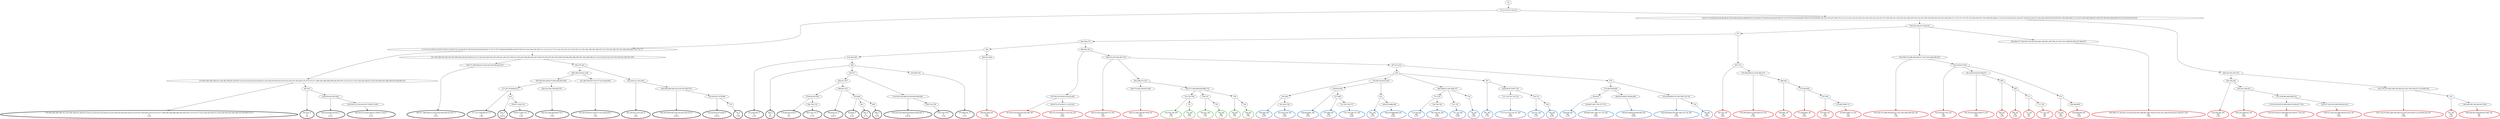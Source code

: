 digraph T {
	{
		rank=same
		179 [penwidth=3,colorscheme=set19,color=0,label="179;182;184;186;189;191;193;196;198;201;206;207;210;212;218;223;225;228;231;233;236;239;240;243;245;253;255;257;263;265;270;272;275;277;280;282;284;286;289;292;305;307;313;315;317;321;324;326;329;331;334;338;340;343;348;349;353;359;365;375_P\nP\n1.2%"]
		177 [penwidth=3,colorscheme=set19,color=0,label="387;410_P\nP\n3%"]
		175 [penwidth=3,colorscheme=set19,color=0,label="428;434;450;455;462_P\nP\n6.1%"]
		173 [penwidth=3,colorscheme=set19,color=0,label="493;505;515;524;550;557;599;611;642_P\nP\n6.1%"]
		170 [penwidth=3,colorscheme=set19,color=0,label="360;377;389;406;412;422;430;436;446;452;457_P\nP\n5.5%"]
		165 [penwidth=3,colorscheme=set19,color=0,label="517;527;559;600;613_P\nP\n1.8%"]
		163 [penwidth=3,colorscheme=set19,color=0,label="633_P\nP\n0.61%"]
		161 [penwidth=3,colorscheme=set19,color=0,label="659;671;692;701_P\nP\n5.5%"]
		159 [penwidth=3,colorscheme=set19,color=0,label="526;535;544;558;566;578_P\nP\n5.5%"]
		157 [penwidth=3,colorscheme=set19,color=0,label="451;483;500;507;525;577;612;644;658_P\nP\n7.9%"]
		155 [penwidth=3,colorscheme=set19,color=0,label="401;405;411;435;444_P\nP\n4.9%"]
		153 [penwidth=3,colorscheme=set19,color=0,label="482;494;499;506;516;534;543;565;576_P\nP\n0.61%"]
		151 [penwidth=3,colorscheme=set19,color=0,label="622;643;657;670;680_P\nP\n0.61%"]
		149 [penwidth=3,colorscheme=set19,color=0,label="716_P\nP\n7.9%"]
		142 [penwidth=3,colorscheme=set19,color=0,label="414;420;440_P\nP\n1.2%"]
		140 [penwidth=3,colorscheme=set19,color=0,label="458_P\nP\n3%"]
		136 [penwidth=3,colorscheme=set19,color=0,label="579;602;623;636_P\nP\n3%"]
		134 [penwidth=3,colorscheme=set19,color=0,label="662;703;710_P\nP\n6.1%"]
		132 [penwidth=3,colorscheme=set19,color=0,label="589;601;615_P\nP\n0.61%"]
		130 [penwidth=3,colorscheme=set19,color=0,label="635;646_P\nP\n4.3%"]
		128 [penwidth=3,colorscheme=set19,color=0,label="661_P\nP\n6.7%"]
		126 [penwidth=3,colorscheme=set19,color=0,label="682_P\nP\n5.5%"]
		124 [penwidth=3,colorscheme=set19,color=0,label="518;528;536;588;614;634;645;660;681_P\nP\n0.61%"]
		122 [penwidth=3,colorscheme=set19,color=0,label="693;702;709_P\nP\n5.5%"]
		120 [penwidth=3,colorscheme=set19,color=0,label="476;485;501_P\nP\n6.1%"]
		117 [penwidth=3,colorscheme=set19,color=1,label="354;356;362_M1\nM1\n1.2%"]
		115 [penwidth=3,colorscheme=set19,color=1,label="383;391;399;423_M1\nM1\n0.6%"]
		112 [penwidth=3,colorscheme=set19,color=1,label="519;530;538;553;568;580;591;604;617;704_M1\nM1\n6%"]
		110 [penwidth=3,colorscheme=set19,color=1,label="529;537;545;552;560;590;603;616_M1\nM1\n5.4%"]
		108 [penwidth=3,colorscheme=set19,color=1,label="361;370;378;382;390;395;402;437;447;453;459;471;478;490;520_M1\nM1\n1.8%"]
		106 [penwidth=3,colorscheme=set19,color=1,label="531_M1\nM1\n2.4%"]
		104 [penwidth=3,colorscheme=set19,color=1,label="546;569;581;592;605;647;683_M1\nM1\n6%"]
		102 [penwidth=3,colorscheme=set19,color=1,label="355;358;374;386;394;404;417;427;443;466;480;503_M1\nM1\n1.2%"]
		100 [penwidth=3,colorscheme=set19,color=1,label="532;539;547;554_M1\nM1\n1.8%"]
		98 [penwidth=3,colorscheme=set19,color=1,label="561;593;618;625;648;672_M1\nM1\n3.6%"]
		96 [penwidth=3,colorscheme=set19,color=1,label="685_M1\nM1\n1.8%"]
		94 [penwidth=3,colorscheme=set19,color=1,label="695_M1\nM1\n0.6%"]
		92 [penwidth=3,colorscheme=set19,color=1,label="711_M1\nM1\n6%"]
		90 [penwidth=3,colorscheme=set19,color=1,label="717;723_M1\nM1\n6%"]
		88 [penwidth=3,colorscheme=set19,color=1,label="570_M1\nM1\n1.8%"]
		86 [penwidth=3,colorscheme=set19,color=1,label="624;684;694_M1\nM1\n5.4%"]
		83 [penwidth=3,colorscheme=set19,color=1,label="397;403;416;426;433;442;449_M1\nM1\n3%"]
		81 [penwidth=3,colorscheme=set19,color=1,label="465;472;479;502;511;522;542_M1\nM1\n6.6%"]
		79 [penwidth=3,colorscheme=set19,color=1,label="400;415;425;454;467;473_M1\nM1\n1.8%"]
		76 [penwidth=3,colorscheme=set19,color=1,label="540;572;582;595;607;649_M1\nM1\n5.4%"]
		74 [penwidth=3,colorscheme=set19,color=1,label="409;441;448_M1\nM1\n7.8%"]
		72 [penwidth=3,colorscheme=set19,color=1,label="367;372_M1\nM1\n4.8%"]
		70 [penwidth=3,colorscheme=set19,color=1,label="379;396;408;413;439;460;474_M1\nM1\n0.6%"]
		68 [penwidth=3,colorscheme=set19,color=1,label="486;492_M1\nM1\n0.6%"]
		66 [penwidth=3,colorscheme=set19,color=1,label="573;584;608_M1\nM1\n4.2%"]
		64 [penwidth=3,colorscheme=set19,color=1,label="637;650_M1\nM1\n0.6%"]
		62 [penwidth=3,colorscheme=set19,color=1,label="674;687;696;712_M1\nM1\n5.4%"]
		60 [penwidth=3,colorscheme=set19,color=1,label="363;366;371;392;407;419;424;432;461;468;481;487;504;514;521;541;548;563;583;627;663;673_M1\nM1\n7.2%"]
		56 [penwidth=3,colorscheme=set19,color=2,label="556;564_M2\nM2\n6.4%"]
		54 [penwidth=3,colorscheme=set19,color=2,label="621;655;728_M2\nM2\n6.4%"]
		51 [penwidth=3,colorscheme=set19,color=2,label="639;652;665_M2\nM2\n4.3%"]
		49 [penwidth=3,colorscheme=set19,color=2,label="677;689_M2\nM2\n2.1%"]
		47 [penwidth=3,colorscheme=set19,color=2,label="714;720;726;737_M2\nM2\n6.4%"]
		45 [penwidth=3,colorscheme=set19,color=2,label="651_M2\nM2\n2.1%"]
		43 [penwidth=3,colorscheme=set19,color=2,label="664;676;688;698_M2\nM2\n6.4%"]
		40 [penwidth=3,colorscheme=set19,color=2,label="715;729_M2\nM2\n2.1%"]
		38 [penwidth=3,colorscheme=set19,color=2,label="736;738;742_M2\nM2\n6.4%"]
		36 [penwidth=3,colorscheme=set19,color=2,label="721;735_M2\nM2\n6.4%"]
		34 [penwidth=3,colorscheme=set19,color=2,label="734_M2\nM2\n6.4%"]
		32 [penwidth=3,colorscheme=set19,color=2,label="597_M2\nM2\n2.1%"]
		29 [penwidth=3,colorscheme=set19,color=2,label="713;719;725;732;741_M2\nM2\n6.4%"]
		27 [penwidth=3,colorscheme=set19,color=2,label="724;731_M2\nM2\n2.1%"]
		25 [penwidth=3,colorscheme=set19,color=2,label="740_M2\nM2\n6.4%"]
		21 [penwidth=3,colorscheme=set19,color=2,label="620;630_M2\nM2\n2.1%"]
		19 [penwidth=3,colorscheme=set19,color=2,label="654;667;691;706;727;733_M2\nM2\n6.4%"]
		17 [penwidth=3,colorscheme=set19,color=2,label="640;653;666;678;690;699_M2\nM2\n8.5%"]
		15 [penwidth=3,colorscheme=set19,color=2,label="632;656;669;679;700;708;722;730_M2\nM2\n2.1%"]
		13 [penwidth=3,colorscheme=set19,color=2,label="739_M2\nM2\n8.5%"]
		10 [penwidth=3,colorscheme=set19,color=3,label="743;745;748_M3\nM3\n17%"]
		8 [penwidth=3,colorscheme=set19,color=3,label="751_M3\nM3\n17%"]
		6 [penwidth=3,colorscheme=set19,color=3,label="744;747_M3\nM3\n17%"]
		4 [penwidth=3,colorscheme=set19,color=3,label="750_M3\nM3\n17%"]
		2 [penwidth=3,colorscheme=set19,color=3,label="746_M3\nM3\n17%"]
		0 [penwidth=3,colorscheme=set19,color=3,label="749_M3\nM3\n17%"]
	}
	183 [label="GL"]
	182 [label="0;1;2;3;4;5;6;7;8;9;10"]
	181 [label="11;12;13;15;18;21;23;24;27;30;31;34;36;37;41;42;44;45;47;50;52;55;60;63;65;66;69;71;74;75;76;77;80;83;85;88;90;92;95;97;99;101;102;104;106;108;111;112;114;117;121;122;124;125;127;128;130;131;134;136;138;144;146;147;151;153;154;156;157;161;163;164;166;170;174;177"]
	180 [label="179;182;184;186;189;191;193;196;198;201;206;207;210;212;218;223;225;228;231;233;236;239;240;243;245;253;255;257;263;265;270;272;275;277;280;282;284;286;289;292;305;307;313;315;317;321;324;326;329;331;334;338;340;343;348;349;353;359;365;375"]
	178 [label="387;410"]
	176 [label="428;434;450;455;462"]
	174 [label="493;505;515;524;550;557;599;611;642"]
	172 [label="181;185;188;190;192;194;197;200;202;203;204;209;214;217;220;222;226;230;235;238;241;244;247;249;251;252;254;258;260;262;267;269;276;278;279;281;287;290;293;294;296;298;299;301;302;306;308;311;314;318;320;322;327;335;339;341;344;347;350"]
	171 [label="360;377;389;406;412;422;430;436;446;452;457"]
	169 [label="369;376;381"]
	168 [label="388;398;418;421;429"]
	167 [label="445;456;463;469;475;484;488;495;508"]
	166 [label="517;527;559;600;613"]
	164 [label="633"]
	162 [label="659;671;692;701"]
	160 [label="526;535;544;558;566;578"]
	158 [label="451;483;500;507;525;577;612;644;658"]
	156 [label="401;405;411;435;444"]
	154 [label="482;494;499;506;516;534;543;565;576"]
	152 [label="622;643;657;670;680"]
	150 [label="716"]
	148 [label="14;16;17;19;20;22;25;26;28;29;32;33;35;38;39;40;43;46;48;49;51;53;54;56;57;58;59;61;62;64;67;68;70;72;73;78;79;81;82;84;86;87;89;91;93;94;96;98;100;103;105;107;109;110;113;115;116;118;119;120;123;126;129;132;133;135;137;139;140;141;142;143;145;148;149;150;152;155;158;159;160;162;165;167;168;169;171;172;173;175;176;178;180;183;187;195;199;205;208;211;213;215;216;219;221;224;227;229;232;234;237;242;246;248;250;256;259;261;264;266;268;271;273;274;283;285;288;291;295;297;300;303;304;309;310;312;316;319;323;325"]
	147 [label="330;332;336;337;346;352"]
	146 [label="357"]
	145 [label="364;368;373"]
	144 [label="384"]
	143 [label="414;420;440"]
	141 [label="458"]
	139 [label="470;477"]
	138 [label="509;551;567"]
	137 [label="579;602;623;636"]
	135 [label="662;703;710"]
	133 [label="589;601;615"]
	131 [label="635;646"]
	129 [label="661"]
	127 [label="682"]
	125 [label="518;528;536;588;614;634;645;660;681"]
	123 [label="693;702;709"]
	121 [label="476;485;501"]
	119 [label="328;333;342;345;351"]
	118 [label="354;356;362"]
	116 [label="383;391;399;423"]
	114 [label="431;438;464;489;496;510"]
	113 [label="519;530;538;553;568;580;591;604;617;704"]
	111 [label="529;537;545;552;560;590;603;616"]
	109 [label="361;370;378;382;390;395;402;437;447;453;459;471;478;490;520"]
	107 [label="531"]
	105 [label="546;569;581;592;605;647;683"]
	103 [label="355;358;374;386;394;404;417;427;443;466;480;503"]
	101 [label="532;539;547;554"]
	99 [label="561;593;618;625;648;672"]
	97 [label="685"]
	95 [label="695"]
	93 [label="711"]
	91 [label="717;723"]
	89 [label="570"]
	87 [label="624;684;694"]
	85 [label="380;385;393"]
	84 [label="397;403;416;426;433;442;449"]
	82 [label="465;472;479;502;511;522;542"]
	80 [label="400;415;425;454;467;473"]
	78 [label="491;498;513;533"]
	77 [label="540;572;582;595;607;649"]
	75 [label="409;441;448"]
	73 [label="367;372"]
	71 [label="379;396;408;413;439;460;474"]
	69 [label="486;492"]
	67 [label="573;584;608"]
	65 [label="637;650"]
	63 [label="674;687;696;712"]
	61 [label="363;366;371;392;407;419;424;432;461;468;481;487;504;514;521;541;548;563;583;627;663;673"]
	59 [label="497;512;523"]
	58 [label="549"]
	57 [label="556;564"]
	55 [label="621;655;728"]
	53 [label="575;587;610;619;629"]
	52 [label="639;652;665"]
	50 [label="677;689"]
	48 [label="714;720;726;737"]
	46 [label="651"]
	44 [label="664;676;688;698"]
	42 [label="586;598;631;641;668;707"]
	41 [label="715;729"]
	39 [label="736;738;742"]
	37 [label="721;735"]
	35 [label="734"]
	33 [label="597"]
	31 [label="628;638;675;697;705"]
	30 [label="713;719;725;732;741"]
	28 [label="724;731"]
	26 [label="740"]
	24 [label="555"]
	23 [label="574;585;596;609"]
	22 [label="620;630"]
	20 [label="654;667;691;706;727;733"]
	18 [label="640;653;666;678;690;699"]
	16 [label="632;656;669;679;700;708;722;730"]
	14 [label="739"]
	12 [label="562;571;594;606;626;686;718"]
	11 [label="743;745;748"]
	9 [label="751"]
	7 [label="744;747"]
	5 [label="750"]
	3 [label="746"]
	1 [label="749"]
	183 -> 182
	182 -> 181
	182 -> 148
	181 -> 180
	181 -> 172
	180 -> 179
	180 -> 178
	178 -> 177
	178 -> 176
	176 -> 175
	176 -> 174
	174 -> 173
	172 -> 171
	172 -> 169
	171 -> 170
	169 -> 168
	169 -> 156
	168 -> 167
	168 -> 158
	167 -> 166
	167 -> 160
	166 -> 165
	166 -> 164
	164 -> 163
	164 -> 162
	162 -> 161
	160 -> 159
	158 -> 157
	156 -> 155
	156 -> 154
	154 -> 153
	154 -> 152
	152 -> 151
	152 -> 150
	150 -> 149
	148 -> 147
	148 -> 119
	147 -> 146
	147 -> 103
	147 -> 61
	146 -> 145
	146 -> 73
	145 -> 144
	145 -> 85
	144 -> 143
	144 -> 75
	143 -> 142
	143 -> 141
	141 -> 140
	141 -> 139
	141 -> 121
	139 -> 138
	139 -> 125
	138 -> 137
	138 -> 133
	137 -> 136
	137 -> 135
	135 -> 134
	133 -> 132
	133 -> 131
	131 -> 130
	131 -> 129
	131 -> 127
	129 -> 128
	127 -> 126
	125 -> 124
	125 -> 123
	123 -> 122
	121 -> 120
	119 -> 118
	119 -> 109
	118 -> 117
	118 -> 116
	116 -> 115
	116 -> 114
	114 -> 113
	114 -> 111
	113 -> 112
	111 -> 110
	109 -> 108
	109 -> 107
	107 -> 106
	107 -> 105
	105 -> 104
	103 -> 102
	103 -> 101
	101 -> 100
	101 -> 99
	101 -> 89
	99 -> 98
	99 -> 97
	97 -> 96
	97 -> 95
	95 -> 94
	95 -> 93
	93 -> 92
	93 -> 91
	91 -> 90
	89 -> 88
	89 -> 87
	87 -> 86
	85 -> 84
	85 -> 80
	84 -> 83
	84 -> 82
	82 -> 81
	80 -> 79
	80 -> 78
	80 -> 59
	78 -> 77
	78 -> 12
	77 -> 76
	75 -> 74
	73 -> 72
	73 -> 71
	71 -> 70
	71 -> 69
	69 -> 68
	69 -> 67
	67 -> 66
	67 -> 65
	65 -> 64
	65 -> 63
	63 -> 62
	61 -> 60
	59 -> 58
	59 -> 24
	58 -> 57
	58 -> 53
	58 -> 42
	58 -> 33
	57 -> 56
	57 -> 55
	55 -> 54
	53 -> 52
	53 -> 46
	52 -> 51
	52 -> 50
	50 -> 49
	50 -> 48
	48 -> 47
	46 -> 45
	46 -> 44
	44 -> 43
	42 -> 41
	42 -> 37
	42 -> 35
	41 -> 40
	41 -> 39
	39 -> 38
	37 -> 36
	35 -> 34
	33 -> 32
	33 -> 31
	31 -> 30
	31 -> 28
	30 -> 29
	28 -> 27
	28 -> 26
	26 -> 25
	24 -> 23
	24 -> 16
	23 -> 22
	23 -> 18
	22 -> 21
	22 -> 20
	20 -> 19
	18 -> 17
	16 -> 15
	16 -> 14
	14 -> 13
	12 -> 11
	12 -> 7
	12 -> 3
	11 -> 10
	11 -> 9
	9 -> 8
	7 -> 6
	7 -> 5
	5 -> 4
	3 -> 2
	3 -> 1
	1 -> 0
}
